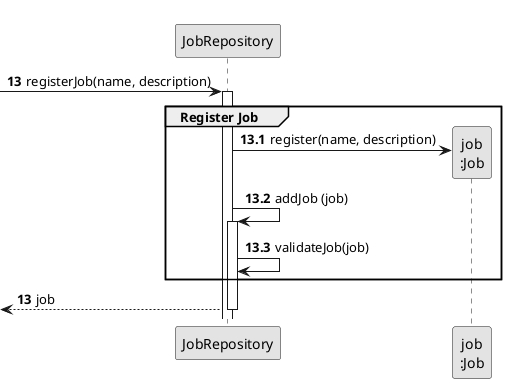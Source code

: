 @startuml
skinparam monochrome true
skinparam packageStyle rectangle
skinparam shadowing false

participant "JobRepository" as JOBS
participant "job\n:Job" as JOB

autonumber 13
-> JOBS: registerJob(name, description)

autonumber 13.1
activate JOBS
    group Register Job

        JOBS -> JOB**: register(name, description)
        JOBS -> JOBS: addJob (job)

        activate JOBS
            JOBS -> JOBS: validateJob(job)
'
    end

    autonumber 13
    <-- JOBS : job
deactivate JOBS


@enduml